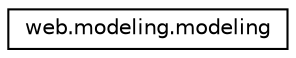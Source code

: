 digraph "Graphical Class Hierarchy"
{
  edge [fontname="Helvetica",fontsize="10",labelfontname="Helvetica",labelfontsize="10"];
  node [fontname="Helvetica",fontsize="10",shape=record];
  rankdir="LR";
  Node1 [label="web.modeling.modeling",height=0.2,width=0.4,color="black", fillcolor="white", style="filled",URL="$classweb_1_1modeling_1_1modeling.html"];
}
